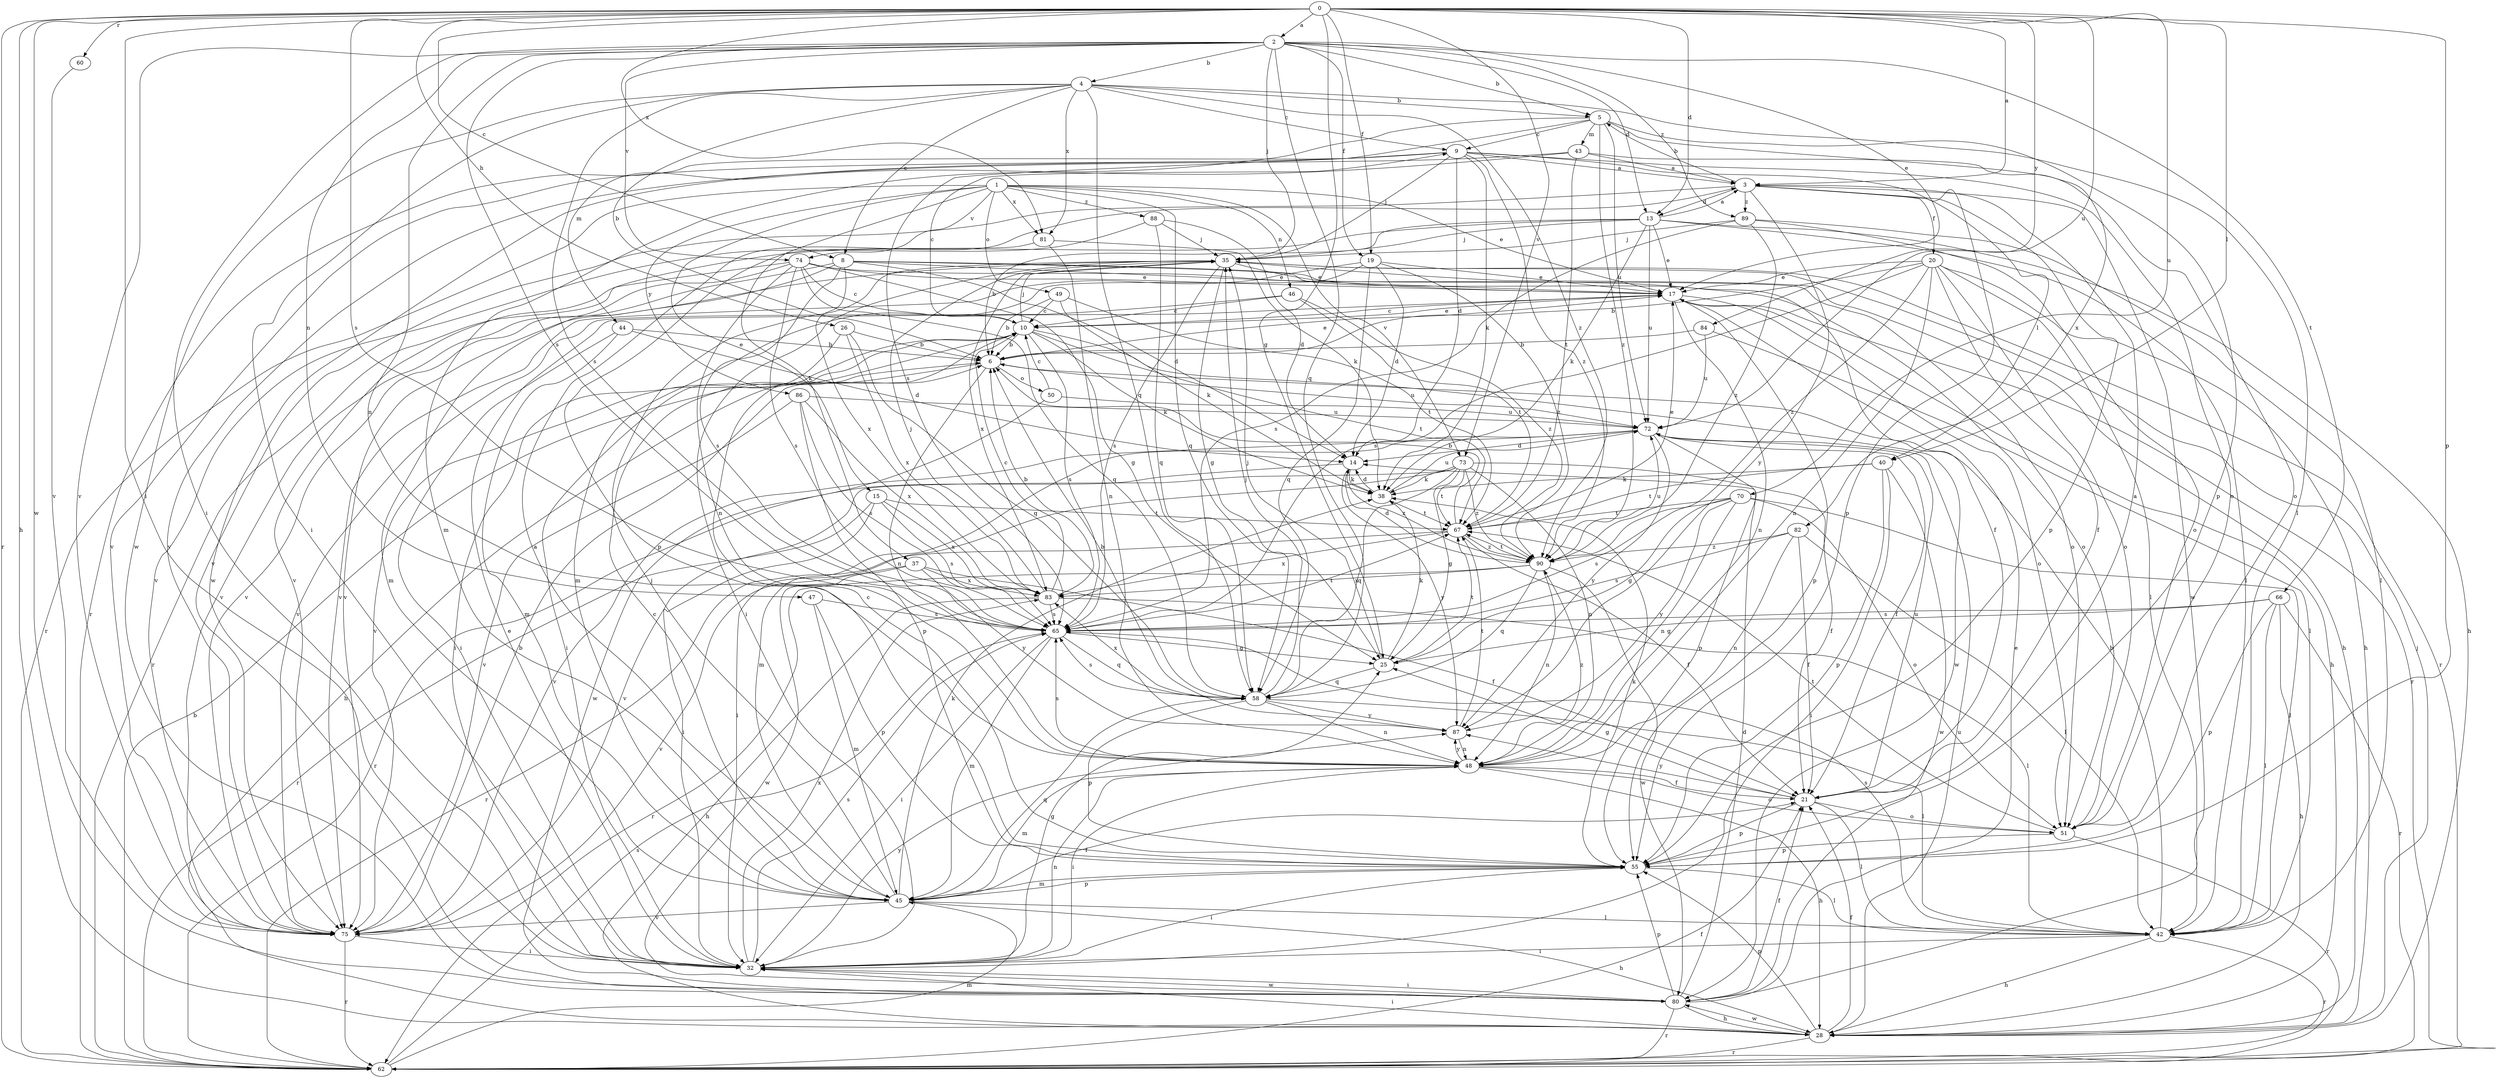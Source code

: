 strict digraph  {
0;
1;
2;
3;
4;
5;
6;
8;
9;
10;
13;
14;
15;
17;
19;
20;
21;
25;
26;
28;
32;
35;
37;
38;
40;
42;
43;
44;
45;
46;
47;
48;
49;
50;
51;
55;
58;
60;
62;
65;
66;
67;
70;
72;
73;
74;
75;
80;
81;
82;
83;
84;
86;
87;
88;
89;
90;
0 -> 2  [label=a];
0 -> 3  [label=a];
0 -> 8  [label=c];
0 -> 13  [label=d];
0 -> 19  [label=f];
0 -> 25  [label=g];
0 -> 26  [label=h];
0 -> 28  [label=h];
0 -> 32  [label=i];
0 -> 40  [label=l];
0 -> 55  [label=p];
0 -> 60  [label=r];
0 -> 62  [label=r];
0 -> 65  [label=s];
0 -> 70  [label=u];
0 -> 72  [label=u];
0 -> 73  [label=v];
0 -> 80  [label=w];
0 -> 81  [label=x];
0 -> 84  [label=y];
1 -> 15  [label=e];
1 -> 17  [label=e];
1 -> 37  [label=k];
1 -> 46  [label=n];
1 -> 49  [label=o];
1 -> 58  [label=q];
1 -> 62  [label=r];
1 -> 73  [label=v];
1 -> 74  [label=v];
1 -> 81  [label=x];
1 -> 86  [label=y];
1 -> 88  [label=z];
2 -> 4  [label=b];
2 -> 5  [label=b];
2 -> 13  [label=d];
2 -> 17  [label=e];
2 -> 19  [label=f];
2 -> 32  [label=i];
2 -> 35  [label=j];
2 -> 47  [label=n];
2 -> 48  [label=n];
2 -> 58  [label=q];
2 -> 65  [label=s];
2 -> 66  [label=t];
2 -> 74  [label=v];
2 -> 75  [label=v];
2 -> 89  [label=z];
3 -> 5  [label=b];
3 -> 13  [label=d];
3 -> 20  [label=f];
3 -> 40  [label=l];
3 -> 55  [label=p];
3 -> 75  [label=v];
3 -> 80  [label=w];
3 -> 87  [label=y];
3 -> 89  [label=z];
4 -> 5  [label=b];
4 -> 6  [label=b];
4 -> 8  [label=c];
4 -> 9  [label=c];
4 -> 32  [label=i];
4 -> 42  [label=l];
4 -> 58  [label=q];
4 -> 65  [label=s];
4 -> 80  [label=w];
4 -> 81  [label=x];
4 -> 90  [label=z];
5 -> 9  [label=c];
5 -> 43  [label=m];
5 -> 44  [label=m];
5 -> 55  [label=p];
5 -> 65  [label=s];
5 -> 72  [label=u];
5 -> 82  [label=x];
5 -> 90  [label=z];
6 -> 17  [label=e];
6 -> 28  [label=h];
6 -> 48  [label=n];
6 -> 50  [label=o];
6 -> 72  [label=u];
8 -> 14  [label=d];
8 -> 17  [label=e];
8 -> 21  [label=f];
8 -> 45  [label=m];
8 -> 51  [label=o];
8 -> 65  [label=s];
8 -> 75  [label=v];
8 -> 83  [label=x];
9 -> 3  [label=a];
9 -> 14  [label=d];
9 -> 35  [label=j];
9 -> 38  [label=k];
9 -> 51  [label=o];
9 -> 55  [label=p];
9 -> 62  [label=r];
9 -> 75  [label=v];
9 -> 80  [label=w];
9 -> 90  [label=z];
10 -> 6  [label=b];
10 -> 9  [label=c];
10 -> 17  [label=e];
10 -> 32  [label=i];
10 -> 35  [label=j];
10 -> 38  [label=k];
10 -> 65  [label=s];
10 -> 67  [label=t];
10 -> 75  [label=v];
10 -> 80  [label=w];
13 -> 3  [label=a];
13 -> 6  [label=b];
13 -> 17  [label=e];
13 -> 28  [label=h];
13 -> 35  [label=j];
13 -> 38  [label=k];
13 -> 42  [label=l];
13 -> 72  [label=u];
13 -> 75  [label=v];
14 -> 38  [label=k];
14 -> 62  [label=r];
14 -> 87  [label=y];
14 -> 90  [label=z];
15 -> 32  [label=i];
15 -> 62  [label=r];
15 -> 65  [label=s];
15 -> 67  [label=t];
15 -> 83  [label=x];
17 -> 10  [label=c];
17 -> 28  [label=h];
17 -> 48  [label=n];
17 -> 51  [label=o];
17 -> 55  [label=p];
17 -> 62  [label=r];
19 -> 14  [label=d];
19 -> 17  [label=e];
19 -> 45  [label=m];
19 -> 58  [label=q];
19 -> 75  [label=v];
19 -> 90  [label=z];
20 -> 6  [label=b];
20 -> 17  [label=e];
20 -> 21  [label=f];
20 -> 28  [label=h];
20 -> 42  [label=l];
20 -> 48  [label=n];
20 -> 51  [label=o];
20 -> 65  [label=s];
20 -> 90  [label=z];
21 -> 3  [label=a];
21 -> 25  [label=g];
21 -> 42  [label=l];
21 -> 51  [label=o];
21 -> 55  [label=p];
21 -> 72  [label=u];
21 -> 87  [label=y];
25 -> 35  [label=j];
25 -> 38  [label=k];
25 -> 58  [label=q];
25 -> 67  [label=t];
26 -> 6  [label=b];
26 -> 32  [label=i];
26 -> 58  [label=q];
26 -> 83  [label=x];
28 -> 21  [label=f];
28 -> 32  [label=i];
28 -> 35  [label=j];
28 -> 55  [label=p];
28 -> 62  [label=r];
28 -> 72  [label=u];
28 -> 80  [label=w];
32 -> 17  [label=e];
32 -> 25  [label=g];
32 -> 48  [label=n];
32 -> 65  [label=s];
32 -> 80  [label=w];
32 -> 83  [label=x];
32 -> 87  [label=y];
35 -> 17  [label=e];
35 -> 25  [label=g];
35 -> 28  [label=h];
35 -> 32  [label=i];
35 -> 62  [label=r];
35 -> 65  [label=s];
35 -> 75  [label=v];
35 -> 83  [label=x];
37 -> 21  [label=f];
37 -> 75  [label=v];
37 -> 80  [label=w];
37 -> 83  [label=x];
37 -> 87  [label=y];
38 -> 14  [label=d];
38 -> 67  [label=t];
38 -> 72  [label=u];
40 -> 32  [label=i];
40 -> 38  [label=k];
40 -> 55  [label=p];
40 -> 67  [label=t];
40 -> 80  [label=w];
42 -> 6  [label=b];
42 -> 28  [label=h];
42 -> 32  [label=i];
42 -> 62  [label=r];
42 -> 65  [label=s];
43 -> 3  [label=a];
43 -> 45  [label=m];
43 -> 51  [label=o];
43 -> 67  [label=t];
43 -> 75  [label=v];
44 -> 6  [label=b];
44 -> 14  [label=d];
44 -> 32  [label=i];
44 -> 45  [label=m];
45 -> 3  [label=a];
45 -> 10  [label=c];
45 -> 21  [label=f];
45 -> 28  [label=h];
45 -> 35  [label=j];
45 -> 38  [label=k];
45 -> 42  [label=l];
45 -> 55  [label=p];
45 -> 58  [label=q];
45 -> 75  [label=v];
46 -> 10  [label=c];
46 -> 67  [label=t];
46 -> 75  [label=v];
46 -> 90  [label=z];
47 -> 45  [label=m];
47 -> 55  [label=p];
47 -> 65  [label=s];
48 -> 21  [label=f];
48 -> 28  [label=h];
48 -> 32  [label=i];
48 -> 45  [label=m];
48 -> 51  [label=o];
48 -> 65  [label=s];
48 -> 87  [label=y];
48 -> 90  [label=z];
49 -> 6  [label=b];
49 -> 10  [label=c];
49 -> 38  [label=k];
49 -> 67  [label=t];
50 -> 10  [label=c];
50 -> 72  [label=u];
50 -> 80  [label=w];
51 -> 55  [label=p];
51 -> 62  [label=r];
51 -> 67  [label=t];
55 -> 10  [label=c];
55 -> 32  [label=i];
55 -> 38  [label=k];
55 -> 42  [label=l];
55 -> 45  [label=m];
58 -> 35  [label=j];
58 -> 42  [label=l];
58 -> 48  [label=n];
58 -> 55  [label=p];
58 -> 65  [label=s];
58 -> 83  [label=x];
58 -> 87  [label=y];
60 -> 75  [label=v];
62 -> 6  [label=b];
62 -> 21  [label=f];
62 -> 45  [label=m];
62 -> 65  [label=s];
65 -> 25  [label=g];
65 -> 32  [label=i];
65 -> 45  [label=m];
65 -> 58  [label=q];
65 -> 67  [label=t];
66 -> 25  [label=g];
66 -> 28  [label=h];
66 -> 42  [label=l];
66 -> 55  [label=p];
66 -> 62  [label=r];
66 -> 65  [label=s];
67 -> 6  [label=b];
67 -> 17  [label=e];
67 -> 21  [label=f];
67 -> 62  [label=r];
67 -> 83  [label=x];
67 -> 90  [label=z];
70 -> 25  [label=g];
70 -> 42  [label=l];
70 -> 48  [label=n];
70 -> 51  [label=o];
70 -> 65  [label=s];
70 -> 67  [label=t];
70 -> 87  [label=y];
72 -> 14  [label=d];
72 -> 21  [label=f];
72 -> 45  [label=m];
72 -> 55  [label=p];
72 -> 75  [label=v];
72 -> 87  [label=y];
73 -> 21  [label=f];
73 -> 25  [label=g];
73 -> 32  [label=i];
73 -> 38  [label=k];
73 -> 48  [label=n];
73 -> 58  [label=q];
73 -> 67  [label=t];
73 -> 75  [label=v];
73 -> 90  [label=z];
74 -> 10  [label=c];
74 -> 17  [label=e];
74 -> 25  [label=g];
74 -> 48  [label=n];
74 -> 51  [label=o];
74 -> 58  [label=q];
74 -> 62  [label=r];
74 -> 65  [label=s];
74 -> 75  [label=v];
75 -> 6  [label=b];
75 -> 32  [label=i];
75 -> 62  [label=r];
80 -> 14  [label=d];
80 -> 17  [label=e];
80 -> 21  [label=f];
80 -> 28  [label=h];
80 -> 32  [label=i];
80 -> 55  [label=p];
80 -> 62  [label=r];
81 -> 38  [label=k];
81 -> 48  [label=n];
81 -> 55  [label=p];
82 -> 21  [label=f];
82 -> 42  [label=l];
82 -> 48  [label=n];
82 -> 65  [label=s];
82 -> 90  [label=z];
83 -> 6  [label=b];
83 -> 10  [label=c];
83 -> 28  [label=h];
83 -> 35  [label=j];
83 -> 42  [label=l];
83 -> 65  [label=s];
84 -> 6  [label=b];
84 -> 42  [label=l];
84 -> 72  [label=u];
86 -> 55  [label=p];
86 -> 65  [label=s];
86 -> 72  [label=u];
86 -> 75  [label=v];
86 -> 83  [label=x];
87 -> 6  [label=b];
87 -> 48  [label=n];
87 -> 67  [label=t];
88 -> 14  [label=d];
88 -> 35  [label=j];
88 -> 58  [label=q];
88 -> 75  [label=v];
89 -> 35  [label=j];
89 -> 42  [label=l];
89 -> 51  [label=o];
89 -> 65  [label=s];
89 -> 90  [label=z];
90 -> 14  [label=d];
90 -> 48  [label=n];
90 -> 58  [label=q];
90 -> 62  [label=r];
90 -> 67  [label=t];
90 -> 72  [label=u];
90 -> 80  [label=w];
90 -> 83  [label=x];
}
